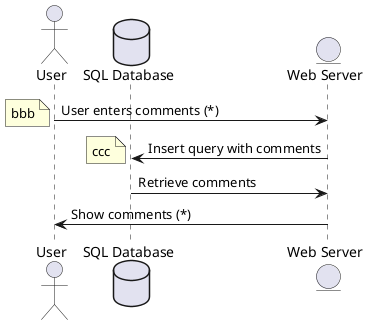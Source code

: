 @startuml

actor actor_User_579e9aae81 as "User"
database datastore_SQLDatabase_d2006ce1bb as "SQL Database"
entity server_WebServer_f2eb7a3ff7 as "Web Server"

actor_User_579e9aae81 -> server_WebServer_f2eb7a3ff7: User enters comments (*)
note left
bbb
end note
server_WebServer_f2eb7a3ff7 -> datastore_SQLDatabase_d2006ce1bb: Insert query with comments
note left
ccc
end note
datastore_SQLDatabase_d2006ce1bb -> server_WebServer_f2eb7a3ff7: Retrieve comments
server_WebServer_f2eb7a3ff7 -> actor_User_579e9aae81: Show comments (*)
@enduml
